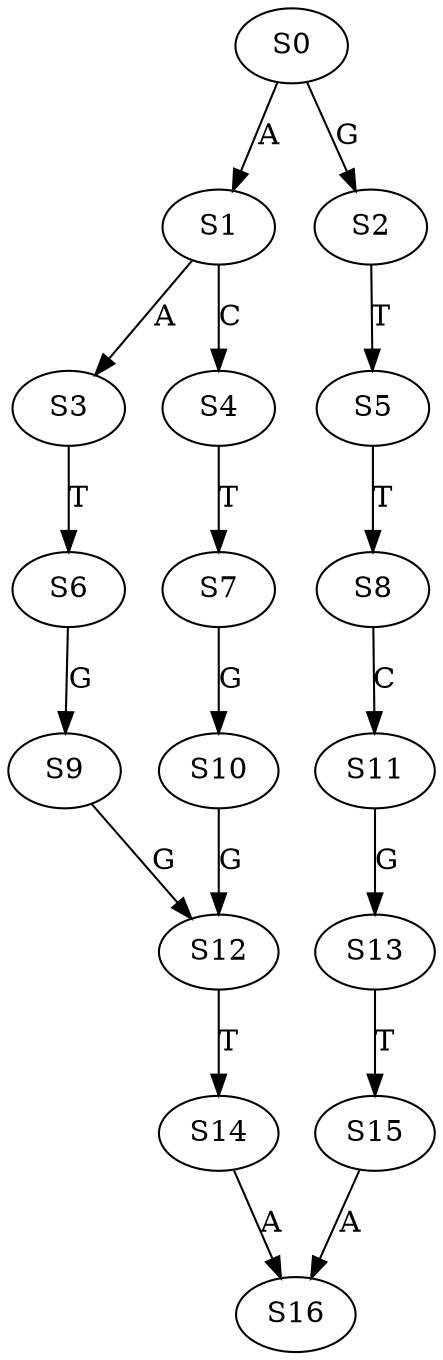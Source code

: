 strict digraph  {
	S0 -> S1 [ label = A ];
	S0 -> S2 [ label = G ];
	S1 -> S3 [ label = A ];
	S1 -> S4 [ label = C ];
	S2 -> S5 [ label = T ];
	S3 -> S6 [ label = T ];
	S4 -> S7 [ label = T ];
	S5 -> S8 [ label = T ];
	S6 -> S9 [ label = G ];
	S7 -> S10 [ label = G ];
	S8 -> S11 [ label = C ];
	S9 -> S12 [ label = G ];
	S10 -> S12 [ label = G ];
	S11 -> S13 [ label = G ];
	S12 -> S14 [ label = T ];
	S13 -> S15 [ label = T ];
	S14 -> S16 [ label = A ];
	S15 -> S16 [ label = A ];
}
